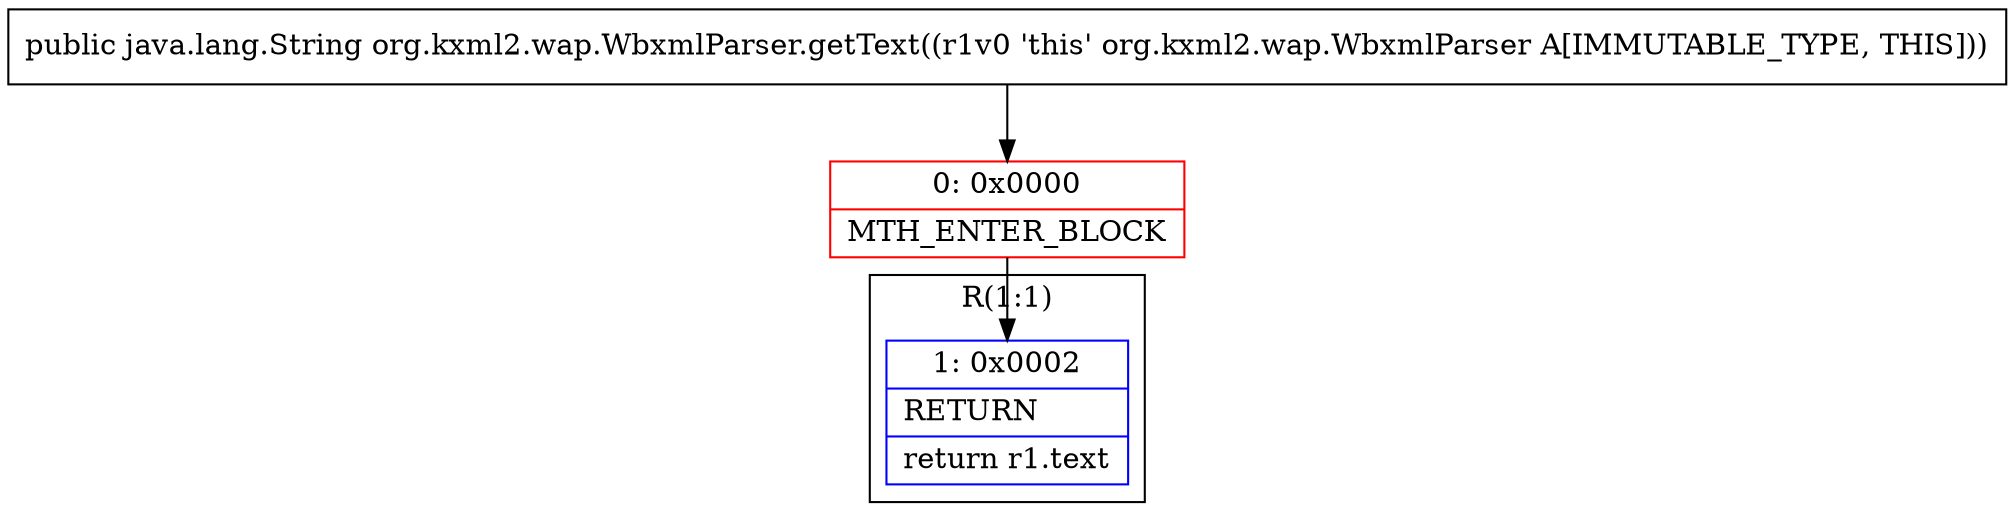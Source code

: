 digraph "CFG fororg.kxml2.wap.WbxmlParser.getText()Ljava\/lang\/String;" {
subgraph cluster_Region_1733330846 {
label = "R(1:1)";
node [shape=record,color=blue];
Node_1 [shape=record,label="{1\:\ 0x0002|RETURN\l|return r1.text\l}"];
}
Node_0 [shape=record,color=red,label="{0\:\ 0x0000|MTH_ENTER_BLOCK\l}"];
MethodNode[shape=record,label="{public java.lang.String org.kxml2.wap.WbxmlParser.getText((r1v0 'this' org.kxml2.wap.WbxmlParser A[IMMUTABLE_TYPE, THIS])) }"];
MethodNode -> Node_0;
Node_0 -> Node_1;
}

